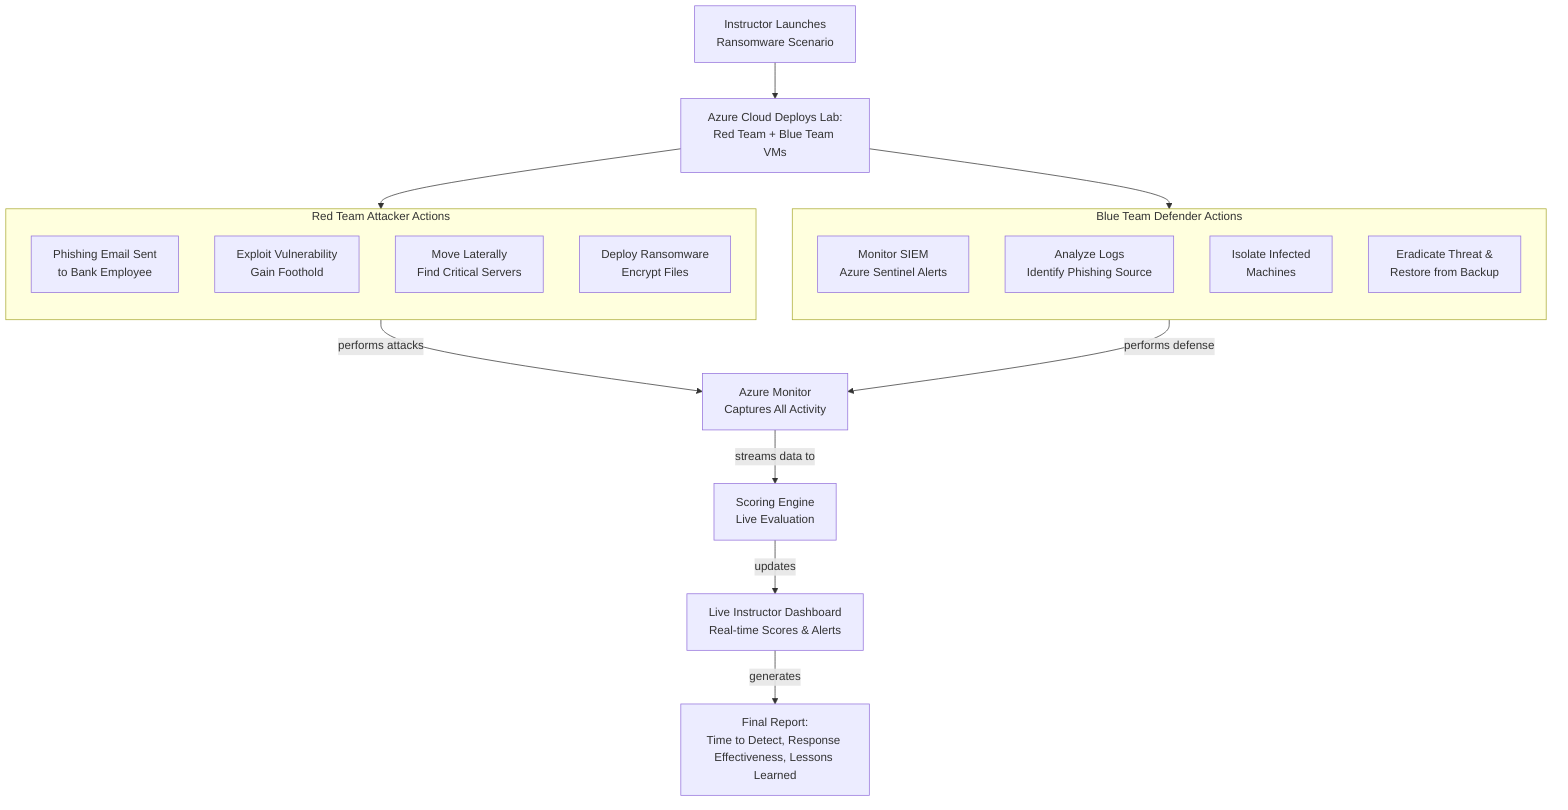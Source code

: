 flowchart TD
A[Instructor Launches<br>Ransomware Scenario] --> B[Azure Cloud Deploys Lab:<br>Red Team + Blue Team VMs]
    
subgraph RedTeam [Red Team Attacker Actions]
    direction TB
    R1[Phishing Email Sent<br>to Bank Employee]
    R2[Exploit Vulnerability<br>Gain Foothold]
    R3[Move Laterally<br>Find Critical Servers]
    R4[Deploy Ransomware<br>Encrypt Files]
end

B --> RedTeam

subgraph BlueTeam [Blue Team Defender Actions]
    direction TB
    B1[Monitor SIEM<br>Azure Sentinel Alerts]
    B2[Analyze Logs<br>Identify Phishing Source]
    B3[Isolate Infected<br>Machines]
    B4[Eradicate Threat &<br>Restore from Backup]
end

B --> BlueTeam

RedTeam -- performs attacks --> C[Azure Monitor<br>Captures All Activity]
BlueTeam -- performs defense --> C

C -- streams data to --> D[Scoring Engine<br>Live Evaluation]
D -- updates --> E[Live Instructor Dashboard<br>Real-time Scores & Alerts]
    
E -- generates --> F[Final Report:<br>Time to Detect, Response Effectiveness, Lessons Learned]